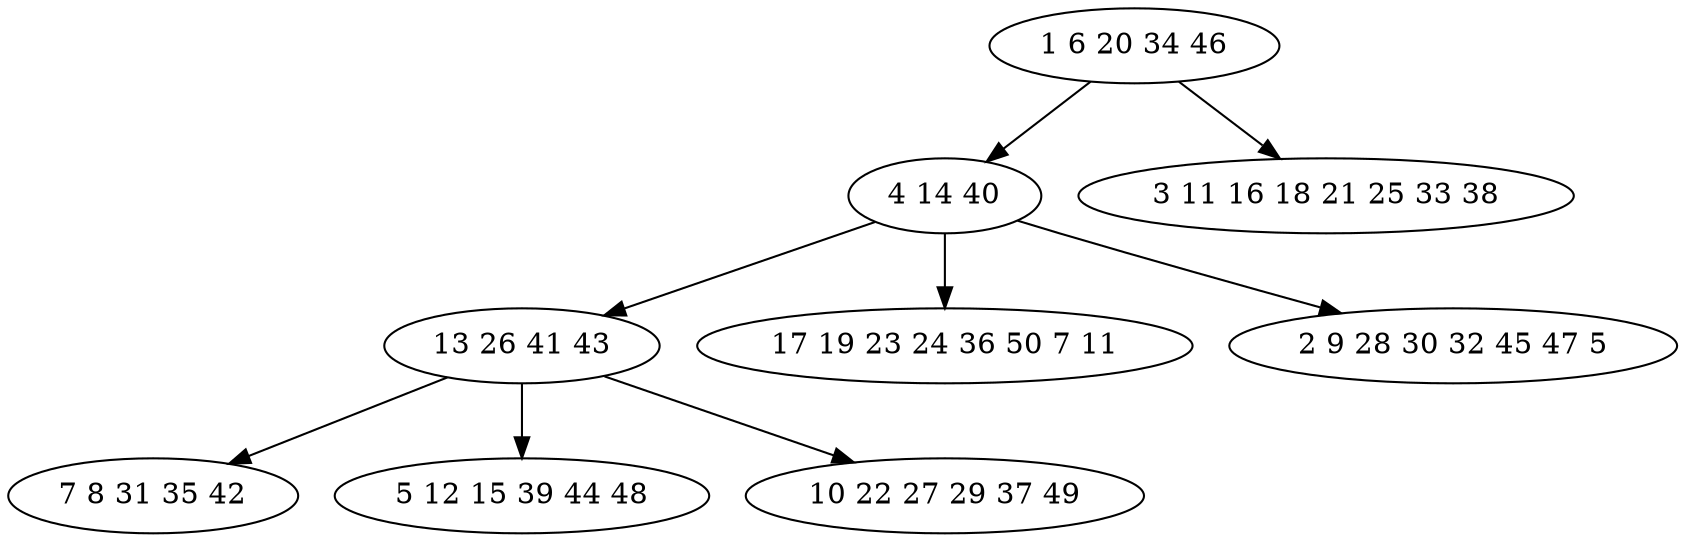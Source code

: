 digraph true_tree {
	"0" -> "1"
	"0" -> "2"
	"1" -> "3"
	"1" -> "4"
	"1" -> "5"
	"3" -> "6"
	"3" -> "7"
	"3" -> "8"
	"0" [label="1 6 20 34 46"];
	"1" [label="4 14 40"];
	"2" [label="3 11 16 18 21 25 33 38"];
	"3" [label="13 26 41 43"];
	"4" [label="17 19 23 24 36 50 7 11"];
	"5" [label="2 9 28 30 32 45 47 5"];
	"6" [label="7 8 31 35 42"];
	"7" [label="5 12 15 39 44 48"];
	"8" [label="10 22 27 29 37 49"];
}

